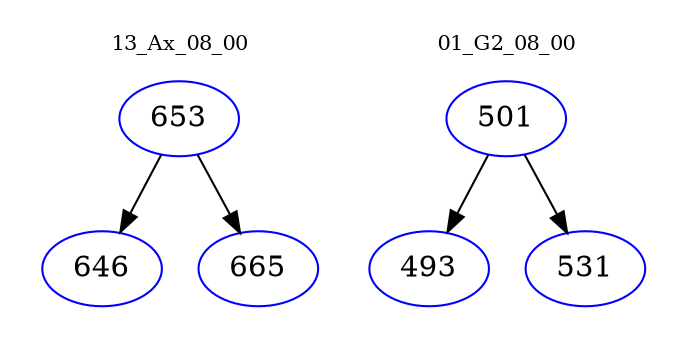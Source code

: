 digraph{
subgraph cluster_0 {
color = white
label = "13_Ax_08_00";
fontsize=10;
T0_653 [label="653", color="blue"]
T0_653 -> T0_646 [color="black"]
T0_646 [label="646", color="blue"]
T0_653 -> T0_665 [color="black"]
T0_665 [label="665", color="blue"]
}
subgraph cluster_1 {
color = white
label = "01_G2_08_00";
fontsize=10;
T1_501 [label="501", color="blue"]
T1_501 -> T1_493 [color="black"]
T1_493 [label="493", color="blue"]
T1_501 -> T1_531 [color="black"]
T1_531 [label="531", color="blue"]
}
}
